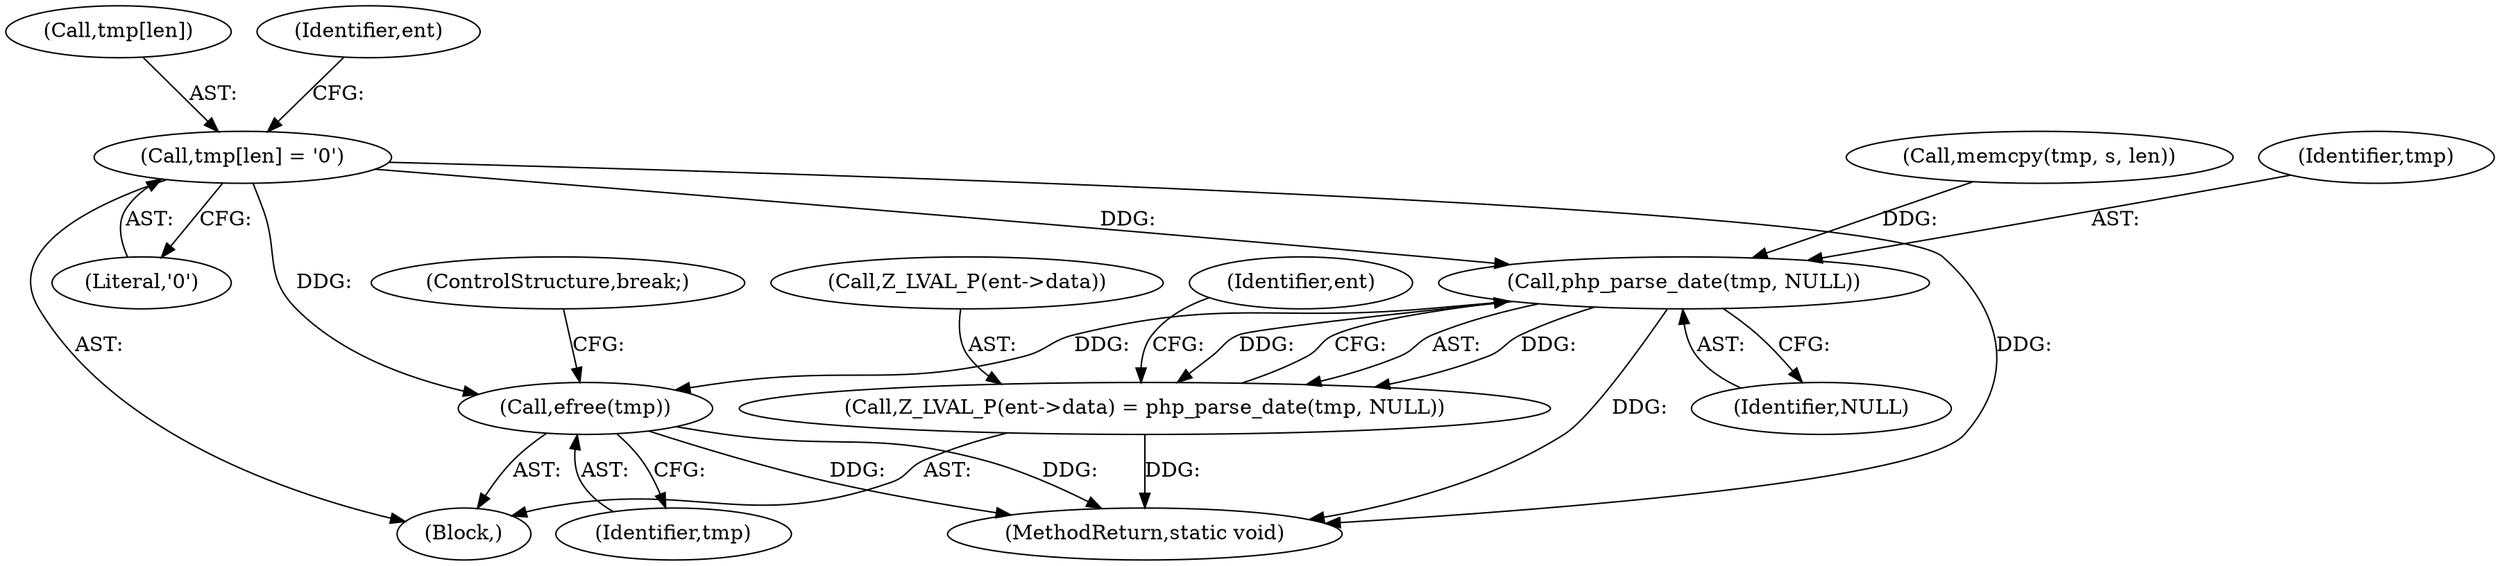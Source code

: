 digraph "0_php-src_a44c89e8af7c2410f4bfc5e097be2a5d0639a60c?w=1@array" {
"1000382" [label="(Call,tmp[len] = '\0')"];
"1000392" [label="(Call,php_parse_date(tmp, NULL))"];
"1000387" [label="(Call,Z_LVAL_P(ent->data) = php_parse_date(tmp, NULL))"];
"1000424" [label="(Call,efree(tmp))"];
"1000370" [label="(Block,)"];
"1000426" [label="(ControlStructure,break;)"];
"1000378" [label="(Call,memcpy(tmp, s, len))"];
"1000383" [label="(Call,tmp[len])"];
"1000394" [label="(Identifier,NULL)"];
"1000393" [label="(Identifier,tmp)"];
"1000399" [label="(Identifier,ent)"];
"1000388" [label="(Call,Z_LVAL_P(ent->data))"];
"1000425" [label="(Identifier,tmp)"];
"1000424" [label="(Call,efree(tmp))"];
"1000429" [label="(MethodReturn,static void)"];
"1000382" [label="(Call,tmp[len] = '\0')"];
"1000386" [label="(Literal,'\0')"];
"1000387" [label="(Call,Z_LVAL_P(ent->data) = php_parse_date(tmp, NULL))"];
"1000392" [label="(Call,php_parse_date(tmp, NULL))"];
"1000390" [label="(Identifier,ent)"];
"1000382" -> "1000370"  [label="AST: "];
"1000382" -> "1000386"  [label="CFG: "];
"1000383" -> "1000382"  [label="AST: "];
"1000386" -> "1000382"  [label="AST: "];
"1000390" -> "1000382"  [label="CFG: "];
"1000382" -> "1000429"  [label="DDG: "];
"1000382" -> "1000392"  [label="DDG: "];
"1000382" -> "1000424"  [label="DDG: "];
"1000392" -> "1000387"  [label="AST: "];
"1000392" -> "1000394"  [label="CFG: "];
"1000393" -> "1000392"  [label="AST: "];
"1000394" -> "1000392"  [label="AST: "];
"1000387" -> "1000392"  [label="CFG: "];
"1000392" -> "1000429"  [label="DDG: "];
"1000392" -> "1000387"  [label="DDG: "];
"1000392" -> "1000387"  [label="DDG: "];
"1000378" -> "1000392"  [label="DDG: "];
"1000392" -> "1000424"  [label="DDG: "];
"1000387" -> "1000370"  [label="AST: "];
"1000388" -> "1000387"  [label="AST: "];
"1000399" -> "1000387"  [label="CFG: "];
"1000387" -> "1000429"  [label="DDG: "];
"1000424" -> "1000370"  [label="AST: "];
"1000424" -> "1000425"  [label="CFG: "];
"1000425" -> "1000424"  [label="AST: "];
"1000426" -> "1000424"  [label="CFG: "];
"1000424" -> "1000429"  [label="DDG: "];
"1000424" -> "1000429"  [label="DDG: "];
}
